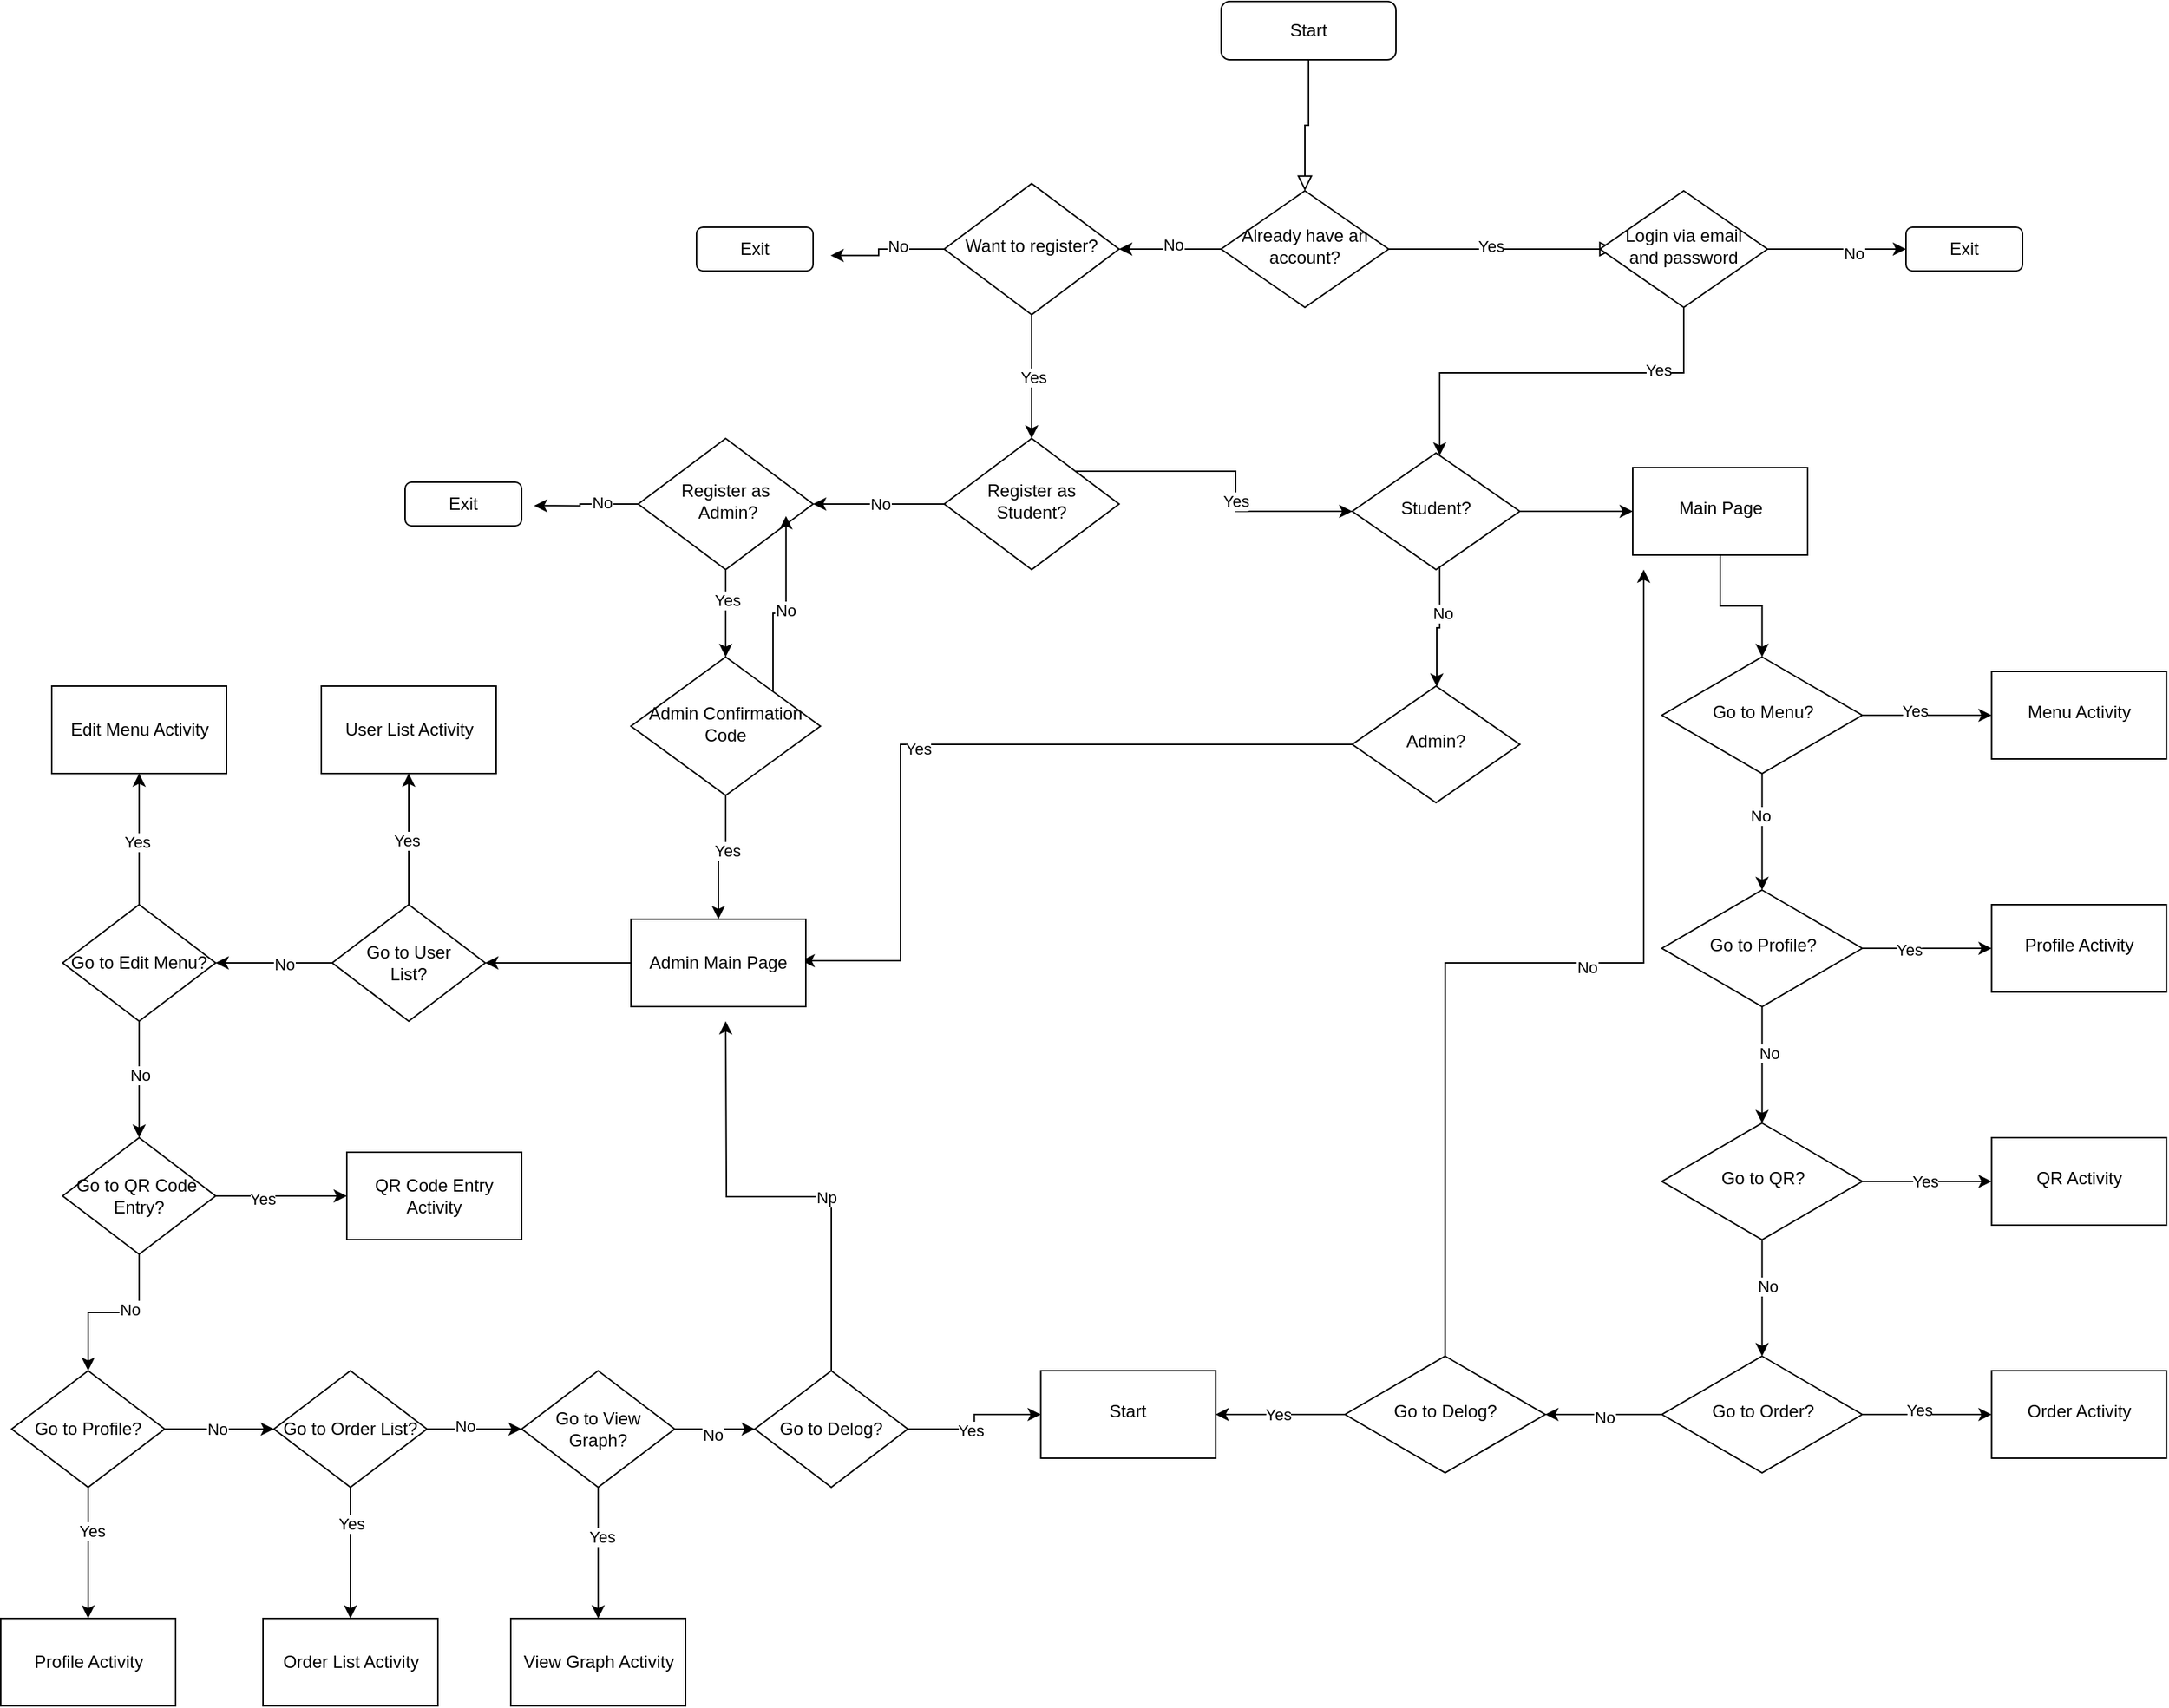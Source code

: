 <mxfile version="24.4.8" type="github">
  <diagram id="C5RBs43oDa-KdzZeNtuy" name="Page-1">
    <mxGraphModel dx="4157" dy="1265" grid="1" gridSize="10" guides="1" tooltips="1" connect="1" arrows="1" fold="1" page="1" pageScale="1" pageWidth="827" pageHeight="1169" math="0" shadow="0">
      <root>
        <mxCell id="WIyWlLk6GJQsqaUBKTNV-0" />
        <mxCell id="WIyWlLk6GJQsqaUBKTNV-1" parent="WIyWlLk6GJQsqaUBKTNV-0" />
        <mxCell id="WIyWlLk6GJQsqaUBKTNV-2" value="" style="rounded=0;html=1;jettySize=auto;orthogonalLoop=1;fontSize=11;endArrow=block;endFill=0;endSize=8;strokeWidth=1;shadow=0;labelBackgroundColor=none;edgeStyle=orthogonalEdgeStyle;" parent="WIyWlLk6GJQsqaUBKTNV-1" source="WIyWlLk6GJQsqaUBKTNV-3" target="WIyWlLk6GJQsqaUBKTNV-6" edge="1">
          <mxGeometry relative="1" as="geometry" />
        </mxCell>
        <mxCell id="WIyWlLk6GJQsqaUBKTNV-3" value="Start" style="rounded=1;whiteSpace=wrap;html=1;fontSize=12;glass=0;strokeWidth=1;shadow=0;" parent="WIyWlLk6GJQsqaUBKTNV-1" vertex="1">
          <mxGeometry x="180" y="40" width="120" height="40" as="geometry" />
        </mxCell>
        <mxCell id="WIyWlLk6GJQsqaUBKTNV-5" value="" style="edgeStyle=orthogonalEdgeStyle;rounded=0;html=1;jettySize=auto;orthogonalLoop=1;fontSize=11;endArrow=block;endFill=0;endSize=8;strokeWidth=1;shadow=0;labelBackgroundColor=none;" parent="WIyWlLk6GJQsqaUBKTNV-1" source="WIyWlLk6GJQsqaUBKTNV-6" edge="1">
          <mxGeometry y="10" relative="1" as="geometry">
            <mxPoint as="offset" />
            <mxPoint x="450" y="210" as="targetPoint" />
          </mxGeometry>
        </mxCell>
        <mxCell id="UPKNqpDb2F0XAEcJruI5-4" value="Yes" style="edgeLabel;html=1;align=center;verticalAlign=middle;resizable=0;points=[];" vertex="1" connectable="0" parent="WIyWlLk6GJQsqaUBKTNV-5">
          <mxGeometry x="-0.103" y="2" relative="1" as="geometry">
            <mxPoint as="offset" />
          </mxGeometry>
        </mxCell>
        <mxCell id="UPKNqpDb2F0XAEcJruI5-2" value="" style="edgeStyle=orthogonalEdgeStyle;rounded=0;orthogonalLoop=1;jettySize=auto;html=1;" edge="1" parent="WIyWlLk6GJQsqaUBKTNV-1" source="WIyWlLk6GJQsqaUBKTNV-6" target="UPKNqpDb2F0XAEcJruI5-0">
          <mxGeometry relative="1" as="geometry" />
        </mxCell>
        <mxCell id="UPKNqpDb2F0XAEcJruI5-3" value="No&lt;div&gt;&lt;br&gt;&lt;/div&gt;" style="edgeLabel;html=1;align=center;verticalAlign=middle;resizable=0;points=[];" vertex="1" connectable="0" parent="UPKNqpDb2F0XAEcJruI5-2">
          <mxGeometry x="-0.054" y="4" relative="1" as="geometry">
            <mxPoint as="offset" />
          </mxGeometry>
        </mxCell>
        <mxCell id="WIyWlLk6GJQsqaUBKTNV-6" value="Already have an account?" style="rhombus;whiteSpace=wrap;html=1;shadow=0;fontFamily=Helvetica;fontSize=12;align=center;strokeWidth=1;spacing=6;spacingTop=-4;" parent="WIyWlLk6GJQsqaUBKTNV-1" vertex="1">
          <mxGeometry x="180" y="170" width="115" height="80" as="geometry" />
        </mxCell>
        <mxCell id="UPKNqpDb2F0XAEcJruI5-10" style="edgeStyle=orthogonalEdgeStyle;rounded=0;orthogonalLoop=1;jettySize=auto;html=1;exitX=0.5;exitY=1;exitDx=0;exitDy=0;entryX=0.5;entryY=0;entryDx=0;entryDy=0;" edge="1" parent="WIyWlLk6GJQsqaUBKTNV-1" source="UPKNqpDb2F0XAEcJruI5-0" target="UPKNqpDb2F0XAEcJruI5-9">
          <mxGeometry relative="1" as="geometry" />
        </mxCell>
        <mxCell id="UPKNqpDb2F0XAEcJruI5-11" value="Yes" style="edgeLabel;html=1;align=center;verticalAlign=middle;resizable=0;points=[];" vertex="1" connectable="0" parent="UPKNqpDb2F0XAEcJruI5-10">
          <mxGeometry x="0.038" y="1" relative="1" as="geometry">
            <mxPoint y="-1" as="offset" />
          </mxGeometry>
        </mxCell>
        <mxCell id="UPKNqpDb2F0XAEcJruI5-0" value="Want to register?" style="rhombus;whiteSpace=wrap;html=1;shadow=0;fontFamily=Helvetica;fontSize=12;align=center;strokeWidth=1;spacing=6;spacingTop=-4;" vertex="1" parent="WIyWlLk6GJQsqaUBKTNV-1">
          <mxGeometry x="-10" y="165" width="120" height="90" as="geometry" />
        </mxCell>
        <mxCell id="UPKNqpDb2F0XAEcJruI5-25" value="" style="edgeStyle=orthogonalEdgeStyle;rounded=0;orthogonalLoop=1;jettySize=auto;html=1;" edge="1" parent="WIyWlLk6GJQsqaUBKTNV-1" source="UPKNqpDb2F0XAEcJruI5-5" target="UPKNqpDb2F0XAEcJruI5-23">
          <mxGeometry relative="1" as="geometry" />
        </mxCell>
        <mxCell id="UPKNqpDb2F0XAEcJruI5-26" value="No" style="edgeLabel;html=1;align=center;verticalAlign=middle;resizable=0;points=[];" vertex="1" connectable="0" parent="UPKNqpDb2F0XAEcJruI5-25">
          <mxGeometry x="0.225" y="-3" relative="1" as="geometry">
            <mxPoint x="1" as="offset" />
          </mxGeometry>
        </mxCell>
        <mxCell id="UPKNqpDb2F0XAEcJruI5-40" value="" style="edgeStyle=orthogonalEdgeStyle;rounded=0;orthogonalLoop=1;jettySize=auto;html=1;" edge="1" parent="WIyWlLk6GJQsqaUBKTNV-1" source="UPKNqpDb2F0XAEcJruI5-5" target="UPKNqpDb2F0XAEcJruI5-39">
          <mxGeometry relative="1" as="geometry">
            <Array as="points">
              <mxPoint x="498" y="295" />
              <mxPoint x="330" y="295" />
              <mxPoint x="330" y="380" />
            </Array>
          </mxGeometry>
        </mxCell>
        <mxCell id="UPKNqpDb2F0XAEcJruI5-44" value="Yes" style="edgeLabel;html=1;align=center;verticalAlign=middle;resizable=0;points=[];" vertex="1" connectable="0" parent="UPKNqpDb2F0XAEcJruI5-40">
          <mxGeometry x="-0.537" y="-2" relative="1" as="geometry">
            <mxPoint as="offset" />
          </mxGeometry>
        </mxCell>
        <mxCell id="UPKNqpDb2F0XAEcJruI5-5" value="Login via email&lt;div&gt;and password&lt;/div&gt;" style="rhombus;whiteSpace=wrap;html=1;shadow=0;fontFamily=Helvetica;fontSize=12;align=center;strokeWidth=1;spacing=6;spacingTop=-4;" vertex="1" parent="WIyWlLk6GJQsqaUBKTNV-1">
          <mxGeometry x="440" y="170" width="115" height="80" as="geometry" />
        </mxCell>
        <mxCell id="UPKNqpDb2F0XAEcJruI5-6" value="Exit" style="rounded=1;whiteSpace=wrap;html=1;" vertex="1" parent="WIyWlLk6GJQsqaUBKTNV-1">
          <mxGeometry x="-180" y="195" width="80" height="30" as="geometry" />
        </mxCell>
        <mxCell id="UPKNqpDb2F0XAEcJruI5-7" style="edgeStyle=orthogonalEdgeStyle;rounded=0;orthogonalLoop=1;jettySize=auto;html=1;exitX=0;exitY=0.5;exitDx=0;exitDy=0;entryX=1.15;entryY=0.647;entryDx=0;entryDy=0;entryPerimeter=0;" edge="1" parent="WIyWlLk6GJQsqaUBKTNV-1" source="UPKNqpDb2F0XAEcJruI5-0" target="UPKNqpDb2F0XAEcJruI5-6">
          <mxGeometry relative="1" as="geometry" />
        </mxCell>
        <mxCell id="UPKNqpDb2F0XAEcJruI5-8" value="No" style="edgeLabel;html=1;align=center;verticalAlign=middle;resizable=0;points=[];" vertex="1" connectable="0" parent="UPKNqpDb2F0XAEcJruI5-7">
          <mxGeometry x="-0.22" y="-2" relative="1" as="geometry">
            <mxPoint as="offset" />
          </mxGeometry>
        </mxCell>
        <mxCell id="UPKNqpDb2F0XAEcJruI5-15" style="edgeStyle=orthogonalEdgeStyle;rounded=0;orthogonalLoop=1;jettySize=auto;html=1;exitX=0;exitY=0.5;exitDx=0;exitDy=0;entryX=1;entryY=0.5;entryDx=0;entryDy=0;" edge="1" parent="WIyWlLk6GJQsqaUBKTNV-1" source="UPKNqpDb2F0XAEcJruI5-9" target="UPKNqpDb2F0XAEcJruI5-14">
          <mxGeometry relative="1" as="geometry" />
        </mxCell>
        <mxCell id="UPKNqpDb2F0XAEcJruI5-16" value="No" style="edgeLabel;html=1;align=center;verticalAlign=middle;resizable=0;points=[];" vertex="1" connectable="0" parent="UPKNqpDb2F0XAEcJruI5-15">
          <mxGeometry x="-0.025" relative="1" as="geometry">
            <mxPoint as="offset" />
          </mxGeometry>
        </mxCell>
        <mxCell id="UPKNqpDb2F0XAEcJruI5-49" style="edgeStyle=orthogonalEdgeStyle;rounded=0;orthogonalLoop=1;jettySize=auto;html=1;exitX=1;exitY=0;exitDx=0;exitDy=0;" edge="1" parent="WIyWlLk6GJQsqaUBKTNV-1" source="UPKNqpDb2F0XAEcJruI5-9" target="UPKNqpDb2F0XAEcJruI5-39">
          <mxGeometry relative="1" as="geometry" />
        </mxCell>
        <mxCell id="UPKNqpDb2F0XAEcJruI5-50" value="Yes" style="edgeLabel;html=1;align=center;verticalAlign=middle;resizable=0;points=[];" vertex="1" connectable="0" parent="UPKNqpDb2F0XAEcJruI5-49">
          <mxGeometry x="0.196" relative="1" as="geometry">
            <mxPoint as="offset" />
          </mxGeometry>
        </mxCell>
        <mxCell id="UPKNqpDb2F0XAEcJruI5-9" value="Register as Student?" style="rhombus;whiteSpace=wrap;html=1;shadow=0;fontFamily=Helvetica;fontSize=12;align=center;strokeWidth=1;spacing=6;spacingTop=-4;" vertex="1" parent="WIyWlLk6GJQsqaUBKTNV-1">
          <mxGeometry x="-10" y="340" width="120" height="90" as="geometry" />
        </mxCell>
        <mxCell id="UPKNqpDb2F0XAEcJruI5-32" value="" style="edgeStyle=orthogonalEdgeStyle;rounded=0;orthogonalLoop=1;jettySize=auto;html=1;" edge="1" parent="WIyWlLk6GJQsqaUBKTNV-1" source="UPKNqpDb2F0XAEcJruI5-14" target="UPKNqpDb2F0XAEcJruI5-29">
          <mxGeometry relative="1" as="geometry" />
        </mxCell>
        <mxCell id="UPKNqpDb2F0XAEcJruI5-33" value="Yes" style="edgeLabel;html=1;align=center;verticalAlign=middle;resizable=0;points=[];" vertex="1" connectable="0" parent="UPKNqpDb2F0XAEcJruI5-32">
          <mxGeometry x="-0.304" y="1" relative="1" as="geometry">
            <mxPoint as="offset" />
          </mxGeometry>
        </mxCell>
        <mxCell id="UPKNqpDb2F0XAEcJruI5-14" value="Register as&lt;div&gt;&amp;nbsp;Admin?&lt;/div&gt;" style="rhombus;whiteSpace=wrap;html=1;shadow=0;fontFamily=Helvetica;fontSize=12;align=center;strokeWidth=1;spacing=6;spacingTop=-4;" vertex="1" parent="WIyWlLk6GJQsqaUBKTNV-1">
          <mxGeometry x="-220" y="340" width="120" height="90" as="geometry" />
        </mxCell>
        <mxCell id="UPKNqpDb2F0XAEcJruI5-19" value="Exit" style="rounded=1;whiteSpace=wrap;html=1;" vertex="1" parent="WIyWlLk6GJQsqaUBKTNV-1">
          <mxGeometry x="-380" y="370" width="80" height="30" as="geometry" />
        </mxCell>
        <mxCell id="UPKNqpDb2F0XAEcJruI5-20" style="edgeStyle=orthogonalEdgeStyle;rounded=0;orthogonalLoop=1;jettySize=auto;html=1;exitX=0;exitY=0.5;exitDx=0;exitDy=0;entryX=1.106;entryY=0.539;entryDx=0;entryDy=0;entryPerimeter=0;" edge="1" parent="WIyWlLk6GJQsqaUBKTNV-1" source="UPKNqpDb2F0XAEcJruI5-14" target="UPKNqpDb2F0XAEcJruI5-19">
          <mxGeometry relative="1" as="geometry" />
        </mxCell>
        <mxCell id="UPKNqpDb2F0XAEcJruI5-28" value="No" style="edgeLabel;html=1;align=center;verticalAlign=middle;resizable=0;points=[];" vertex="1" connectable="0" parent="UPKNqpDb2F0XAEcJruI5-20">
          <mxGeometry x="-0.294" y="-1" relative="1" as="geometry">
            <mxPoint as="offset" />
          </mxGeometry>
        </mxCell>
        <mxCell id="UPKNqpDb2F0XAEcJruI5-23" value="Exit" style="rounded=1;whiteSpace=wrap;html=1;" vertex="1" parent="WIyWlLk6GJQsqaUBKTNV-1">
          <mxGeometry x="650" y="195" width="80" height="30" as="geometry" />
        </mxCell>
        <mxCell id="UPKNqpDb2F0XAEcJruI5-37" value="" style="edgeStyle=orthogonalEdgeStyle;rounded=0;orthogonalLoop=1;jettySize=auto;html=1;entryX=0.5;entryY=0;entryDx=0;entryDy=0;" edge="1" parent="WIyWlLk6GJQsqaUBKTNV-1" source="UPKNqpDb2F0XAEcJruI5-29" target="UPKNqpDb2F0XAEcJruI5-56">
          <mxGeometry relative="1" as="geometry">
            <mxPoint x="-160" y="660" as="targetPoint" />
          </mxGeometry>
        </mxCell>
        <mxCell id="UPKNqpDb2F0XAEcJruI5-38" value="Yes" style="edgeLabel;html=1;align=center;verticalAlign=middle;resizable=0;points=[];" vertex="1" connectable="0" parent="UPKNqpDb2F0XAEcJruI5-37">
          <mxGeometry x="-0.153" y="1" relative="1" as="geometry">
            <mxPoint as="offset" />
          </mxGeometry>
        </mxCell>
        <mxCell id="UPKNqpDb2F0XAEcJruI5-29" value="Admin Confirmation&lt;div&gt;Code&lt;/div&gt;" style="rhombus;whiteSpace=wrap;html=1;shadow=0;fontFamily=Helvetica;fontSize=12;align=center;strokeWidth=1;spacing=6;spacingTop=-4;" vertex="1" parent="WIyWlLk6GJQsqaUBKTNV-1">
          <mxGeometry x="-225" y="490" width="130" height="95" as="geometry" />
        </mxCell>
        <mxCell id="UPKNqpDb2F0XAEcJruI5-34" style="edgeStyle=orthogonalEdgeStyle;rounded=0;orthogonalLoop=1;jettySize=auto;html=1;exitX=1;exitY=0;exitDx=0;exitDy=0;entryX=0.845;entryY=0.592;entryDx=0;entryDy=0;entryPerimeter=0;" edge="1" parent="WIyWlLk6GJQsqaUBKTNV-1" source="UPKNqpDb2F0XAEcJruI5-29" target="UPKNqpDb2F0XAEcJruI5-14">
          <mxGeometry relative="1" as="geometry" />
        </mxCell>
        <mxCell id="UPKNqpDb2F0XAEcJruI5-35" value="No" style="edgeLabel;html=1;align=center;verticalAlign=middle;resizable=0;points=[];" vertex="1" connectable="0" parent="UPKNqpDb2F0XAEcJruI5-34">
          <mxGeometry x="0.001" y="1" relative="1" as="geometry">
            <mxPoint as="offset" />
          </mxGeometry>
        </mxCell>
        <mxCell id="UPKNqpDb2F0XAEcJruI5-42" value="" style="edgeStyle=orthogonalEdgeStyle;rounded=0;orthogonalLoop=1;jettySize=auto;html=1;" edge="1" parent="WIyWlLk6GJQsqaUBKTNV-1" source="UPKNqpDb2F0XAEcJruI5-39" target="UPKNqpDb2F0XAEcJruI5-41">
          <mxGeometry relative="1" as="geometry">
            <Array as="points">
              <mxPoint x="330" y="470" />
              <mxPoint x="328" y="470" />
            </Array>
          </mxGeometry>
        </mxCell>
        <mxCell id="UPKNqpDb2F0XAEcJruI5-43" value="No" style="edgeLabel;html=1;align=center;verticalAlign=middle;resizable=0;points=[];" vertex="1" connectable="0" parent="UPKNqpDb2F0XAEcJruI5-42">
          <mxGeometry x="-0.266" y="2" relative="1" as="geometry">
            <mxPoint as="offset" />
          </mxGeometry>
        </mxCell>
        <mxCell id="UPKNqpDb2F0XAEcJruI5-55" value="" style="edgeStyle=orthogonalEdgeStyle;rounded=0;orthogonalLoop=1;jettySize=auto;html=1;" edge="1" parent="WIyWlLk6GJQsqaUBKTNV-1" source="UPKNqpDb2F0XAEcJruI5-39" target="UPKNqpDb2F0XAEcJruI5-54">
          <mxGeometry relative="1" as="geometry" />
        </mxCell>
        <mxCell id="UPKNqpDb2F0XAEcJruI5-39" value="Student?" style="rhombus;whiteSpace=wrap;html=1;shadow=0;fontFamily=Helvetica;fontSize=12;align=center;strokeWidth=1;spacing=6;spacingTop=-4;" vertex="1" parent="WIyWlLk6GJQsqaUBKTNV-1">
          <mxGeometry x="270" y="350" width="115" height="80" as="geometry" />
        </mxCell>
        <mxCell id="UPKNqpDb2F0XAEcJruI5-41" value="Admin?" style="rhombus;whiteSpace=wrap;html=1;shadow=0;fontFamily=Helvetica;fontSize=12;align=center;strokeWidth=1;spacing=6;spacingTop=-4;" vertex="1" parent="WIyWlLk6GJQsqaUBKTNV-1">
          <mxGeometry x="270" y="510" width="115" height="80" as="geometry" />
        </mxCell>
        <mxCell id="UPKNqpDb2F0XAEcJruI5-45" style="edgeStyle=orthogonalEdgeStyle;rounded=0;orthogonalLoop=1;jettySize=auto;html=1;entryX=0.891;entryY=0.3;entryDx=0;entryDy=0;entryPerimeter=0;" edge="1" parent="WIyWlLk6GJQsqaUBKTNV-1" source="UPKNqpDb2F0XAEcJruI5-41">
          <mxGeometry relative="1" as="geometry">
            <mxPoint x="300" y="580" as="sourcePoint" />
            <mxPoint x="-107.92" y="698.5" as="targetPoint" />
            <Array as="points">
              <mxPoint x="-40" y="550" />
              <mxPoint x="-40" y="699" />
            </Array>
          </mxGeometry>
        </mxCell>
        <mxCell id="UPKNqpDb2F0XAEcJruI5-46" value="Yes" style="edgeLabel;html=1;align=center;verticalAlign=middle;resizable=0;points=[];" vertex="1" connectable="0" parent="UPKNqpDb2F0XAEcJruI5-45">
          <mxGeometry x="0.132" y="3" relative="1" as="geometry">
            <mxPoint as="offset" />
          </mxGeometry>
        </mxCell>
        <mxCell id="UPKNqpDb2F0XAEcJruI5-58" value="" style="edgeStyle=orthogonalEdgeStyle;rounded=0;orthogonalLoop=1;jettySize=auto;html=1;" edge="1" parent="WIyWlLk6GJQsqaUBKTNV-1" source="UPKNqpDb2F0XAEcJruI5-54" target="UPKNqpDb2F0XAEcJruI5-57">
          <mxGeometry relative="1" as="geometry" />
        </mxCell>
        <mxCell id="UPKNqpDb2F0XAEcJruI5-54" value="Main Page" style="whiteSpace=wrap;html=1;shadow=0;strokeWidth=1;spacing=6;spacingTop=-4;" vertex="1" parent="WIyWlLk6GJQsqaUBKTNV-1">
          <mxGeometry x="462.5" y="360" width="120" height="60" as="geometry" />
        </mxCell>
        <mxCell id="UPKNqpDb2F0XAEcJruI5-86" value="" style="edgeStyle=orthogonalEdgeStyle;rounded=0;orthogonalLoop=1;jettySize=auto;html=1;" edge="1" parent="WIyWlLk6GJQsqaUBKTNV-1" source="UPKNqpDb2F0XAEcJruI5-56" target="UPKNqpDb2F0XAEcJruI5-85">
          <mxGeometry relative="1" as="geometry" />
        </mxCell>
        <mxCell id="UPKNqpDb2F0XAEcJruI5-56" value="Admin Main Page" style="rounded=0;whiteSpace=wrap;html=1;" vertex="1" parent="WIyWlLk6GJQsqaUBKTNV-1">
          <mxGeometry x="-225" y="670" width="120" height="60" as="geometry" />
        </mxCell>
        <mxCell id="UPKNqpDb2F0XAEcJruI5-60" value="" style="edgeStyle=orthogonalEdgeStyle;rounded=0;orthogonalLoop=1;jettySize=auto;html=1;" edge="1" parent="WIyWlLk6GJQsqaUBKTNV-1" source="UPKNqpDb2F0XAEcJruI5-57" target="UPKNqpDb2F0XAEcJruI5-59">
          <mxGeometry relative="1" as="geometry" />
        </mxCell>
        <mxCell id="UPKNqpDb2F0XAEcJruI5-75" value="No" style="edgeLabel;html=1;align=center;verticalAlign=middle;resizable=0;points=[];" vertex="1" connectable="0" parent="UPKNqpDb2F0XAEcJruI5-60">
          <mxGeometry x="-0.272" y="-2" relative="1" as="geometry">
            <mxPoint as="offset" />
          </mxGeometry>
        </mxCell>
        <mxCell id="UPKNqpDb2F0XAEcJruI5-78" value="" style="edgeStyle=orthogonalEdgeStyle;rounded=0;orthogonalLoop=1;jettySize=auto;html=1;" edge="1" parent="WIyWlLk6GJQsqaUBKTNV-1" source="UPKNqpDb2F0XAEcJruI5-57" target="UPKNqpDb2F0XAEcJruI5-77">
          <mxGeometry relative="1" as="geometry" />
        </mxCell>
        <mxCell id="UPKNqpDb2F0XAEcJruI5-125" value="Yes" style="edgeLabel;html=1;align=center;verticalAlign=middle;resizable=0;points=[];" vertex="1" connectable="0" parent="UPKNqpDb2F0XAEcJruI5-78">
          <mxGeometry x="-0.199" y="3" relative="1" as="geometry">
            <mxPoint as="offset" />
          </mxGeometry>
        </mxCell>
        <mxCell id="UPKNqpDb2F0XAEcJruI5-57" value="Go to Menu?" style="rhombus;whiteSpace=wrap;html=1;shadow=0;strokeWidth=1;spacing=6;spacingTop=-4;" vertex="1" parent="WIyWlLk6GJQsqaUBKTNV-1">
          <mxGeometry x="482.5" y="490" width="137.5" height="80" as="geometry" />
        </mxCell>
        <mxCell id="UPKNqpDb2F0XAEcJruI5-62" value="" style="edgeStyle=orthogonalEdgeStyle;rounded=0;orthogonalLoop=1;jettySize=auto;html=1;" edge="1" parent="WIyWlLk6GJQsqaUBKTNV-1" source="UPKNqpDb2F0XAEcJruI5-59" target="UPKNqpDb2F0XAEcJruI5-61">
          <mxGeometry relative="1" as="geometry" />
        </mxCell>
        <mxCell id="UPKNqpDb2F0XAEcJruI5-74" value="No" style="edgeLabel;html=1;align=center;verticalAlign=middle;resizable=0;points=[];" vertex="1" connectable="0" parent="UPKNqpDb2F0XAEcJruI5-62">
          <mxGeometry x="-0.213" y="4" relative="1" as="geometry">
            <mxPoint as="offset" />
          </mxGeometry>
        </mxCell>
        <mxCell id="UPKNqpDb2F0XAEcJruI5-80" value="" style="edgeStyle=orthogonalEdgeStyle;rounded=0;orthogonalLoop=1;jettySize=auto;html=1;" edge="1" parent="WIyWlLk6GJQsqaUBKTNV-1" source="UPKNqpDb2F0XAEcJruI5-59" target="UPKNqpDb2F0XAEcJruI5-79">
          <mxGeometry relative="1" as="geometry" />
        </mxCell>
        <mxCell id="UPKNqpDb2F0XAEcJruI5-124" value="Yes" style="edgeLabel;html=1;align=center;verticalAlign=middle;resizable=0;points=[];" vertex="1" connectable="0" parent="UPKNqpDb2F0XAEcJruI5-80">
          <mxGeometry x="-0.279" y="-1" relative="1" as="geometry">
            <mxPoint as="offset" />
          </mxGeometry>
        </mxCell>
        <mxCell id="UPKNqpDb2F0XAEcJruI5-59" value="Go to Profile?" style="rhombus;whiteSpace=wrap;html=1;shadow=0;strokeWidth=1;spacing=6;spacingTop=-4;" vertex="1" parent="WIyWlLk6GJQsqaUBKTNV-1">
          <mxGeometry x="482.5" y="650" width="137.5" height="80" as="geometry" />
        </mxCell>
        <mxCell id="UPKNqpDb2F0XAEcJruI5-64" value="" style="edgeStyle=orthogonalEdgeStyle;rounded=0;orthogonalLoop=1;jettySize=auto;html=1;" edge="1" parent="WIyWlLk6GJQsqaUBKTNV-1" source="UPKNqpDb2F0XAEcJruI5-61" target="UPKNqpDb2F0XAEcJruI5-63">
          <mxGeometry relative="1" as="geometry" />
        </mxCell>
        <mxCell id="UPKNqpDb2F0XAEcJruI5-73" value="No" style="edgeLabel;html=1;align=center;verticalAlign=middle;resizable=0;points=[];" vertex="1" connectable="0" parent="UPKNqpDb2F0XAEcJruI5-64">
          <mxGeometry x="-0.213" y="3" relative="1" as="geometry">
            <mxPoint as="offset" />
          </mxGeometry>
        </mxCell>
        <mxCell id="UPKNqpDb2F0XAEcJruI5-82" value="" style="edgeStyle=orthogonalEdgeStyle;rounded=0;orthogonalLoop=1;jettySize=auto;html=1;" edge="1" parent="WIyWlLk6GJQsqaUBKTNV-1" source="UPKNqpDb2F0XAEcJruI5-61" target="UPKNqpDb2F0XAEcJruI5-81">
          <mxGeometry relative="1" as="geometry" />
        </mxCell>
        <mxCell id="UPKNqpDb2F0XAEcJruI5-122" value="Yes" style="edgeLabel;html=1;align=center;verticalAlign=middle;resizable=0;points=[];" vertex="1" connectable="0" parent="UPKNqpDb2F0XAEcJruI5-82">
          <mxGeometry x="-0.04" relative="1" as="geometry">
            <mxPoint as="offset" />
          </mxGeometry>
        </mxCell>
        <mxCell id="UPKNqpDb2F0XAEcJruI5-61" value="Go to QR?" style="rhombus;whiteSpace=wrap;html=1;shadow=0;strokeWidth=1;spacing=6;spacingTop=-4;" vertex="1" parent="WIyWlLk6GJQsqaUBKTNV-1">
          <mxGeometry x="482.5" y="810" width="137.5" height="80" as="geometry" />
        </mxCell>
        <mxCell id="UPKNqpDb2F0XAEcJruI5-66" value="" style="edgeStyle=orthogonalEdgeStyle;rounded=0;orthogonalLoop=1;jettySize=auto;html=1;" edge="1" parent="WIyWlLk6GJQsqaUBKTNV-1" source="UPKNqpDb2F0XAEcJruI5-63" target="UPKNqpDb2F0XAEcJruI5-65">
          <mxGeometry relative="1" as="geometry" />
        </mxCell>
        <mxCell id="UPKNqpDb2F0XAEcJruI5-72" value="No" style="edgeLabel;html=1;align=center;verticalAlign=middle;resizable=0;points=[];" vertex="1" connectable="0" parent="UPKNqpDb2F0XAEcJruI5-66">
          <mxGeometry x="-0.002" y="2" relative="1" as="geometry">
            <mxPoint as="offset" />
          </mxGeometry>
        </mxCell>
        <mxCell id="UPKNqpDb2F0XAEcJruI5-84" value="" style="edgeStyle=orthogonalEdgeStyle;rounded=0;orthogonalLoop=1;jettySize=auto;html=1;" edge="1" parent="WIyWlLk6GJQsqaUBKTNV-1" source="UPKNqpDb2F0XAEcJruI5-63" target="UPKNqpDb2F0XAEcJruI5-83">
          <mxGeometry relative="1" as="geometry" />
        </mxCell>
        <mxCell id="UPKNqpDb2F0XAEcJruI5-123" value="Yes" style="edgeLabel;html=1;align=center;verticalAlign=middle;resizable=0;points=[];" vertex="1" connectable="0" parent="UPKNqpDb2F0XAEcJruI5-84">
          <mxGeometry x="-0.12" y="3" relative="1" as="geometry">
            <mxPoint as="offset" />
          </mxGeometry>
        </mxCell>
        <mxCell id="UPKNqpDb2F0XAEcJruI5-63" value="Go to Order?" style="rhombus;whiteSpace=wrap;html=1;shadow=0;strokeWidth=1;spacing=6;spacingTop=-4;" vertex="1" parent="WIyWlLk6GJQsqaUBKTNV-1">
          <mxGeometry x="482.5" y="970" width="137.5" height="80" as="geometry" />
        </mxCell>
        <mxCell id="UPKNqpDb2F0XAEcJruI5-70" value="" style="edgeStyle=orthogonalEdgeStyle;rounded=0;orthogonalLoop=1;jettySize=auto;html=1;" edge="1" parent="WIyWlLk6GJQsqaUBKTNV-1" source="UPKNqpDb2F0XAEcJruI5-65" target="UPKNqpDb2F0XAEcJruI5-69">
          <mxGeometry relative="1" as="geometry" />
        </mxCell>
        <mxCell id="UPKNqpDb2F0XAEcJruI5-71" value="Yes" style="edgeLabel;html=1;align=center;verticalAlign=middle;resizable=0;points=[];" vertex="1" connectable="0" parent="UPKNqpDb2F0XAEcJruI5-70">
          <mxGeometry x="0.035" relative="1" as="geometry">
            <mxPoint as="offset" />
          </mxGeometry>
        </mxCell>
        <mxCell id="UPKNqpDb2F0XAEcJruI5-137" style="edgeStyle=orthogonalEdgeStyle;rounded=0;orthogonalLoop=1;jettySize=auto;html=1;exitX=0.5;exitY=0;exitDx=0;exitDy=0;" edge="1" parent="WIyWlLk6GJQsqaUBKTNV-1" source="UPKNqpDb2F0XAEcJruI5-65">
          <mxGeometry relative="1" as="geometry">
            <mxPoint x="470" y="430" as="targetPoint" />
            <Array as="points">
              <mxPoint x="334" y="700" />
              <mxPoint x="470" y="700" />
            </Array>
          </mxGeometry>
        </mxCell>
        <mxCell id="UPKNqpDb2F0XAEcJruI5-138" value="No" style="edgeLabel;html=1;align=center;verticalAlign=middle;resizable=0;points=[];" vertex="1" connectable="0" parent="UPKNqpDb2F0XAEcJruI5-137">
          <mxGeometry x="0.089" y="-3" relative="1" as="geometry">
            <mxPoint x="-1" as="offset" />
          </mxGeometry>
        </mxCell>
        <mxCell id="UPKNqpDb2F0XAEcJruI5-65" value="Go to Delog?" style="rhombus;whiteSpace=wrap;html=1;shadow=0;strokeWidth=1;spacing=6;spacingTop=-4;" vertex="1" parent="WIyWlLk6GJQsqaUBKTNV-1">
          <mxGeometry x="265" y="970" width="137.5" height="80" as="geometry" />
        </mxCell>
        <mxCell id="UPKNqpDb2F0XAEcJruI5-69" value="Start" style="whiteSpace=wrap;html=1;shadow=0;strokeWidth=1;spacing=6;spacingTop=-4;" vertex="1" parent="WIyWlLk6GJQsqaUBKTNV-1">
          <mxGeometry x="56.25" y="980" width="120" height="60" as="geometry" />
        </mxCell>
        <mxCell id="UPKNqpDb2F0XAEcJruI5-77" value="Menu Activity" style="whiteSpace=wrap;html=1;shadow=0;strokeWidth=1;spacing=6;spacingTop=-4;" vertex="1" parent="WIyWlLk6GJQsqaUBKTNV-1">
          <mxGeometry x="708.75" y="500" width="120" height="60" as="geometry" />
        </mxCell>
        <mxCell id="UPKNqpDb2F0XAEcJruI5-79" value="Profile Activity" style="whiteSpace=wrap;html=1;shadow=0;strokeWidth=1;spacing=6;spacingTop=-4;" vertex="1" parent="WIyWlLk6GJQsqaUBKTNV-1">
          <mxGeometry x="708.75" y="660" width="120" height="60" as="geometry" />
        </mxCell>
        <mxCell id="UPKNqpDb2F0XAEcJruI5-81" value="QR Activity" style="whiteSpace=wrap;html=1;shadow=0;strokeWidth=1;spacing=6;spacingTop=-4;" vertex="1" parent="WIyWlLk6GJQsqaUBKTNV-1">
          <mxGeometry x="708.75" y="820" width="120" height="60" as="geometry" />
        </mxCell>
        <mxCell id="UPKNqpDb2F0XAEcJruI5-83" value="Order Activity" style="whiteSpace=wrap;html=1;shadow=0;strokeWidth=1;spacing=6;spacingTop=-4;" vertex="1" parent="WIyWlLk6GJQsqaUBKTNV-1">
          <mxGeometry x="708.75" y="980" width="120" height="60" as="geometry" />
        </mxCell>
        <mxCell id="UPKNqpDb2F0XAEcJruI5-88" value="" style="edgeStyle=orthogonalEdgeStyle;rounded=0;orthogonalLoop=1;jettySize=auto;html=1;" edge="1" parent="WIyWlLk6GJQsqaUBKTNV-1" source="UPKNqpDb2F0XAEcJruI5-85" target="UPKNqpDb2F0XAEcJruI5-87">
          <mxGeometry relative="1" as="geometry" />
        </mxCell>
        <mxCell id="UPKNqpDb2F0XAEcJruI5-108" value="No" style="edgeLabel;html=1;align=center;verticalAlign=middle;resizable=0;points=[];" vertex="1" connectable="0" parent="UPKNqpDb2F0XAEcJruI5-88">
          <mxGeometry x="-0.168" y="1" relative="1" as="geometry">
            <mxPoint as="offset" />
          </mxGeometry>
        </mxCell>
        <mxCell id="UPKNqpDb2F0XAEcJruI5-131" value="" style="edgeStyle=orthogonalEdgeStyle;rounded=0;orthogonalLoop=1;jettySize=auto;html=1;" edge="1" parent="WIyWlLk6GJQsqaUBKTNV-1" source="UPKNqpDb2F0XAEcJruI5-85" target="UPKNqpDb2F0XAEcJruI5-130">
          <mxGeometry relative="1" as="geometry" />
        </mxCell>
        <mxCell id="UPKNqpDb2F0XAEcJruI5-132" value="Yes" style="edgeLabel;html=1;align=center;verticalAlign=middle;resizable=0;points=[];" vertex="1" connectable="0" parent="UPKNqpDb2F0XAEcJruI5-131">
          <mxGeometry x="-0.012" y="2" relative="1" as="geometry">
            <mxPoint as="offset" />
          </mxGeometry>
        </mxCell>
        <mxCell id="UPKNqpDb2F0XAEcJruI5-85" value="Go to User&lt;div&gt;List?&lt;/div&gt;" style="rhombus;whiteSpace=wrap;html=1;rounded=0;" vertex="1" parent="WIyWlLk6GJQsqaUBKTNV-1">
          <mxGeometry x="-430" y="660" width="105" height="80" as="geometry" />
        </mxCell>
        <mxCell id="UPKNqpDb2F0XAEcJruI5-92" value="" style="edgeStyle=orthogonalEdgeStyle;rounded=0;orthogonalLoop=1;jettySize=auto;html=1;" edge="1" parent="WIyWlLk6GJQsqaUBKTNV-1" source="UPKNqpDb2F0XAEcJruI5-87" target="UPKNqpDb2F0XAEcJruI5-91">
          <mxGeometry relative="1" as="geometry" />
        </mxCell>
        <mxCell id="UPKNqpDb2F0XAEcJruI5-107" value="No" style="edgeLabel;html=1;align=center;verticalAlign=middle;resizable=0;points=[];" vertex="1" connectable="0" parent="UPKNqpDb2F0XAEcJruI5-92">
          <mxGeometry x="-0.081" relative="1" as="geometry">
            <mxPoint as="offset" />
          </mxGeometry>
        </mxCell>
        <mxCell id="UPKNqpDb2F0XAEcJruI5-129" value="" style="edgeStyle=orthogonalEdgeStyle;rounded=0;orthogonalLoop=1;jettySize=auto;html=1;" edge="1" parent="WIyWlLk6GJQsqaUBKTNV-1" source="UPKNqpDb2F0XAEcJruI5-87" target="UPKNqpDb2F0XAEcJruI5-128">
          <mxGeometry relative="1" as="geometry" />
        </mxCell>
        <mxCell id="UPKNqpDb2F0XAEcJruI5-133" value="Yes" style="edgeLabel;html=1;align=center;verticalAlign=middle;resizable=0;points=[];" vertex="1" connectable="0" parent="UPKNqpDb2F0XAEcJruI5-129">
          <mxGeometry x="-0.046" y="2" relative="1" as="geometry">
            <mxPoint as="offset" />
          </mxGeometry>
        </mxCell>
        <mxCell id="UPKNqpDb2F0XAEcJruI5-87" value="Go to Edit Menu&lt;span style=&quot;background-color: initial;&quot;&gt;?&lt;/span&gt;" style="rhombus;whiteSpace=wrap;html=1;rounded=0;" vertex="1" parent="WIyWlLk6GJQsqaUBKTNV-1">
          <mxGeometry x="-615" y="660" width="105" height="80" as="geometry" />
        </mxCell>
        <mxCell id="UPKNqpDb2F0XAEcJruI5-94" value="" style="edgeStyle=orthogonalEdgeStyle;rounded=0;orthogonalLoop=1;jettySize=auto;html=1;" edge="1" parent="WIyWlLk6GJQsqaUBKTNV-1" source="UPKNqpDb2F0XAEcJruI5-91" target="UPKNqpDb2F0XAEcJruI5-93">
          <mxGeometry relative="1" as="geometry" />
        </mxCell>
        <mxCell id="UPKNqpDb2F0XAEcJruI5-106" value="No" style="edgeLabel;html=1;align=center;verticalAlign=middle;resizable=0;points=[];" vertex="1" connectable="0" parent="UPKNqpDb2F0XAEcJruI5-94">
          <mxGeometry x="-0.187" y="-2" relative="1" as="geometry">
            <mxPoint as="offset" />
          </mxGeometry>
        </mxCell>
        <mxCell id="UPKNqpDb2F0XAEcJruI5-127" value="" style="edgeStyle=orthogonalEdgeStyle;rounded=0;orthogonalLoop=1;jettySize=auto;html=1;" edge="1" parent="WIyWlLk6GJQsqaUBKTNV-1" source="UPKNqpDb2F0XAEcJruI5-91" target="UPKNqpDb2F0XAEcJruI5-126">
          <mxGeometry relative="1" as="geometry" />
        </mxCell>
        <mxCell id="UPKNqpDb2F0XAEcJruI5-134" value="Yes" style="edgeLabel;html=1;align=center;verticalAlign=middle;resizable=0;points=[];" vertex="1" connectable="0" parent="UPKNqpDb2F0XAEcJruI5-127">
          <mxGeometry x="-0.287" y="-2" relative="1" as="geometry">
            <mxPoint as="offset" />
          </mxGeometry>
        </mxCell>
        <mxCell id="UPKNqpDb2F0XAEcJruI5-91" value="Go to QR Code&amp;nbsp;&lt;div&gt;Entry?&lt;/div&gt;" style="rhombus;whiteSpace=wrap;html=1;rounded=0;" vertex="1" parent="WIyWlLk6GJQsqaUBKTNV-1">
          <mxGeometry x="-615" y="820" width="105" height="80" as="geometry" />
        </mxCell>
        <mxCell id="UPKNqpDb2F0XAEcJruI5-96" value="" style="edgeStyle=orthogonalEdgeStyle;rounded=0;orthogonalLoop=1;jettySize=auto;html=1;" edge="1" parent="WIyWlLk6GJQsqaUBKTNV-1" source="UPKNqpDb2F0XAEcJruI5-93" target="UPKNqpDb2F0XAEcJruI5-95">
          <mxGeometry relative="1" as="geometry" />
        </mxCell>
        <mxCell id="UPKNqpDb2F0XAEcJruI5-105" value="No" style="edgeLabel;html=1;align=center;verticalAlign=middle;resizable=0;points=[];" vertex="1" connectable="0" parent="UPKNqpDb2F0XAEcJruI5-96">
          <mxGeometry x="-0.076" relative="1" as="geometry">
            <mxPoint x="1" as="offset" />
          </mxGeometry>
        </mxCell>
        <mxCell id="UPKNqpDb2F0XAEcJruI5-111" value="" style="edgeStyle=orthogonalEdgeStyle;rounded=0;orthogonalLoop=1;jettySize=auto;html=1;" edge="1" parent="WIyWlLk6GJQsqaUBKTNV-1" source="UPKNqpDb2F0XAEcJruI5-93" target="UPKNqpDb2F0XAEcJruI5-110">
          <mxGeometry relative="1" as="geometry" />
        </mxCell>
        <mxCell id="UPKNqpDb2F0XAEcJruI5-117" value="&lt;span style=&quot;color: rgba(0, 0, 0, 0); font-family: monospace; font-size: 0px; text-align: start; background-color: rgb(251, 251, 251);&quot;&gt;%3CmxGraphModel%3E%3Croot%3E%3CmxCell%20id%3D%220%22%2F%3E%3CmxCell%20id%3D%221%22%20parent%3D%220%22%2F%3E%3CmxCell%20id%3D%222%22%20value%3D%22Yes%22%20style%3D%22edgeLabel%3Bhtml%3D1%3Balign%3Dcenter%3BverticalAlign%3Dmiddle%3Bresizable%3D0%3Bpoints%3D%5B%5D%3B%22%20vertex%3D%221%22%20connectable%3D%220%22%20parent%3D%221%22%3E%3CmxGeometry%20x%3D%227.276%22%20y%3D%221021.059%22%20as%3D%22geometry%22%2F%3E%3C%2FmxCell%3E%3C%2Froot%3E%3C%2FmxGraphModel%3E&lt;/span&gt;" style="edgeLabel;html=1;align=center;verticalAlign=middle;resizable=0;points=[];" vertex="1" connectable="0" parent="UPKNqpDb2F0XAEcJruI5-111">
          <mxGeometry x="-0.131" y="4" relative="1" as="geometry">
            <mxPoint as="offset" />
          </mxGeometry>
        </mxCell>
        <mxCell id="UPKNqpDb2F0XAEcJruI5-121" value="Yes" style="edgeLabel;html=1;align=center;verticalAlign=middle;resizable=0;points=[];" vertex="1" connectable="0" parent="UPKNqpDb2F0XAEcJruI5-111">
          <mxGeometry x="-0.34" y="2" relative="1" as="geometry">
            <mxPoint as="offset" />
          </mxGeometry>
        </mxCell>
        <mxCell id="UPKNqpDb2F0XAEcJruI5-93" value="Go to Profile?" style="rhombus;whiteSpace=wrap;html=1;rounded=0;" vertex="1" parent="WIyWlLk6GJQsqaUBKTNV-1">
          <mxGeometry x="-650" y="980" width="105" height="80" as="geometry" />
        </mxCell>
        <mxCell id="UPKNqpDb2F0XAEcJruI5-98" value="" style="edgeStyle=orthogonalEdgeStyle;rounded=0;orthogonalLoop=1;jettySize=auto;html=1;" edge="1" parent="WIyWlLk6GJQsqaUBKTNV-1" source="UPKNqpDb2F0XAEcJruI5-95" target="UPKNqpDb2F0XAEcJruI5-97">
          <mxGeometry relative="1" as="geometry" />
        </mxCell>
        <mxCell id="UPKNqpDb2F0XAEcJruI5-104" value="No" style="edgeLabel;html=1;align=center;verticalAlign=middle;resizable=0;points=[];" vertex="1" connectable="0" parent="UPKNqpDb2F0XAEcJruI5-98">
          <mxGeometry x="-0.224" y="2" relative="1" as="geometry">
            <mxPoint x="1" as="offset" />
          </mxGeometry>
        </mxCell>
        <mxCell id="UPKNqpDb2F0XAEcJruI5-113" value="" style="edgeStyle=orthogonalEdgeStyle;rounded=0;orthogonalLoop=1;jettySize=auto;html=1;" edge="1" parent="WIyWlLk6GJQsqaUBKTNV-1" source="UPKNqpDb2F0XAEcJruI5-95" target="UPKNqpDb2F0XAEcJruI5-112">
          <mxGeometry relative="1" as="geometry" />
        </mxCell>
        <mxCell id="UPKNqpDb2F0XAEcJruI5-118" value="&lt;span style=&quot;color: rgba(0, 0, 0, 0); font-family: monospace; font-size: 0px; text-align: start; background-color: rgb(251, 251, 251);&quot;&gt;%3CmxGraphModel%3E%3Croot%3E%3CmxCell%20id%3D%220%22%2F%3E%3CmxCell%20id%3D%221%22%20parent%3D%220%22%2F%3E%3CmxCell%20id%3D%222%22%20value%3D%22Yes%22%20style%3D%22edgeLabel%3Bhtml%3D1%3Balign%3Dcenter%3BverticalAlign%3Dmiddle%3Bresizable%3D0%3Bpoints%3D%5B%5D%3B%22%20vertex%3D%221%22%20connectable%3D%220%22%20parent%3D%221%22%3E%3CmxGeometry%20x%3D%227.276%22%20y%3D%221021.059%22%20as%3D%22geometry%22%2F%3E%3C%2FmxCell%3E%3C%2Froot%3E%3C%2FmxGraphModel%3E&lt;/span&gt;" style="edgeLabel;html=1;align=center;verticalAlign=middle;resizable=0;points=[];" vertex="1" connectable="0" parent="UPKNqpDb2F0XAEcJruI5-113">
          <mxGeometry x="-0.261" y="-1" relative="1" as="geometry">
            <mxPoint as="offset" />
          </mxGeometry>
        </mxCell>
        <mxCell id="UPKNqpDb2F0XAEcJruI5-120" value="Yes" style="edgeLabel;html=1;align=center;verticalAlign=middle;resizable=0;points=[];" vertex="1" connectable="0" parent="UPKNqpDb2F0XAEcJruI5-113">
          <mxGeometry x="-0.444" relative="1" as="geometry">
            <mxPoint as="offset" />
          </mxGeometry>
        </mxCell>
        <mxCell id="UPKNqpDb2F0XAEcJruI5-95" value="Go to Order List?" style="rhombus;whiteSpace=wrap;html=1;rounded=0;" vertex="1" parent="WIyWlLk6GJQsqaUBKTNV-1">
          <mxGeometry x="-470" y="980" width="105" height="80" as="geometry" />
        </mxCell>
        <mxCell id="UPKNqpDb2F0XAEcJruI5-100" value="" style="edgeStyle=orthogonalEdgeStyle;rounded=0;orthogonalLoop=1;jettySize=auto;html=1;" edge="1" parent="WIyWlLk6GJQsqaUBKTNV-1" source="UPKNqpDb2F0XAEcJruI5-97" target="UPKNqpDb2F0XAEcJruI5-99">
          <mxGeometry relative="1" as="geometry" />
        </mxCell>
        <mxCell id="UPKNqpDb2F0XAEcJruI5-103" value="No" style="edgeLabel;html=1;align=center;verticalAlign=middle;resizable=0;points=[];" vertex="1" connectable="0" parent="UPKNqpDb2F0XAEcJruI5-100">
          <mxGeometry x="-0.061" y="-4" relative="1" as="geometry">
            <mxPoint as="offset" />
          </mxGeometry>
        </mxCell>
        <mxCell id="UPKNqpDb2F0XAEcJruI5-115" value="" style="edgeStyle=orthogonalEdgeStyle;rounded=0;orthogonalLoop=1;jettySize=auto;html=1;" edge="1" parent="WIyWlLk6GJQsqaUBKTNV-1" source="UPKNqpDb2F0XAEcJruI5-97" target="UPKNqpDb2F0XAEcJruI5-114">
          <mxGeometry relative="1" as="geometry" />
        </mxCell>
        <mxCell id="UPKNqpDb2F0XAEcJruI5-119" value="Yes" style="edgeLabel;html=1;align=center;verticalAlign=middle;resizable=0;points=[];" vertex="1" connectable="0" parent="UPKNqpDb2F0XAEcJruI5-115">
          <mxGeometry x="-0.261" y="2" relative="1" as="geometry">
            <mxPoint as="offset" />
          </mxGeometry>
        </mxCell>
        <mxCell id="UPKNqpDb2F0XAEcJruI5-97" value="Go to View&lt;div&gt;Graph?&lt;/div&gt;" style="rhombus;whiteSpace=wrap;html=1;rounded=0;" vertex="1" parent="WIyWlLk6GJQsqaUBKTNV-1">
          <mxGeometry x="-300" y="980" width="105" height="80" as="geometry" />
        </mxCell>
        <mxCell id="UPKNqpDb2F0XAEcJruI5-101" value="" style="edgeStyle=orthogonalEdgeStyle;rounded=0;orthogonalLoop=1;jettySize=auto;html=1;" edge="1" parent="WIyWlLk6GJQsqaUBKTNV-1" source="UPKNqpDb2F0XAEcJruI5-99" target="UPKNqpDb2F0XAEcJruI5-69">
          <mxGeometry relative="1" as="geometry" />
        </mxCell>
        <mxCell id="UPKNqpDb2F0XAEcJruI5-102" value="Yes" style="edgeLabel;html=1;align=center;verticalAlign=middle;resizable=0;points=[];" vertex="1" connectable="0" parent="UPKNqpDb2F0XAEcJruI5-101">
          <mxGeometry x="-0.164" y="-1" relative="1" as="geometry">
            <mxPoint as="offset" />
          </mxGeometry>
        </mxCell>
        <mxCell id="UPKNqpDb2F0XAEcJruI5-135" style="edgeStyle=orthogonalEdgeStyle;rounded=0;orthogonalLoop=1;jettySize=auto;html=1;exitX=0.5;exitY=0;exitDx=0;exitDy=0;" edge="1" parent="WIyWlLk6GJQsqaUBKTNV-1" source="UPKNqpDb2F0XAEcJruI5-99">
          <mxGeometry relative="1" as="geometry">
            <mxPoint x="-160" y="740" as="targetPoint" />
          </mxGeometry>
        </mxCell>
        <mxCell id="UPKNqpDb2F0XAEcJruI5-136" value="Np" style="edgeLabel;html=1;align=center;verticalAlign=middle;resizable=0;points=[];" vertex="1" connectable="0" parent="UPKNqpDb2F0XAEcJruI5-135">
          <mxGeometry x="-0.216" relative="1" as="geometry">
            <mxPoint x="-1" as="offset" />
          </mxGeometry>
        </mxCell>
        <mxCell id="UPKNqpDb2F0XAEcJruI5-99" value="Go to Delog&lt;span style=&quot;background-color: initial;&quot;&gt;?&lt;/span&gt;" style="rhombus;whiteSpace=wrap;html=1;rounded=0;" vertex="1" parent="WIyWlLk6GJQsqaUBKTNV-1">
          <mxGeometry x="-140" y="980" width="105" height="80" as="geometry" />
        </mxCell>
        <mxCell id="UPKNqpDb2F0XAEcJruI5-110" value="Profile Activity" style="whiteSpace=wrap;html=1;rounded=0;" vertex="1" parent="WIyWlLk6GJQsqaUBKTNV-1">
          <mxGeometry x="-657.5" y="1150" width="120" height="60" as="geometry" />
        </mxCell>
        <mxCell id="UPKNqpDb2F0XAEcJruI5-112" value="Order List Activity" style="whiteSpace=wrap;html=1;rounded=0;" vertex="1" parent="WIyWlLk6GJQsqaUBKTNV-1">
          <mxGeometry x="-477.5" y="1150" width="120" height="60" as="geometry" />
        </mxCell>
        <mxCell id="UPKNqpDb2F0XAEcJruI5-114" value="View Graph Activity" style="whiteSpace=wrap;html=1;rounded=0;" vertex="1" parent="WIyWlLk6GJQsqaUBKTNV-1">
          <mxGeometry x="-307.5" y="1150" width="120" height="60" as="geometry" />
        </mxCell>
        <mxCell id="UPKNqpDb2F0XAEcJruI5-126" value="QR Code Entry&lt;div&gt;Activity&lt;/div&gt;" style="whiteSpace=wrap;html=1;rounded=0;" vertex="1" parent="WIyWlLk6GJQsqaUBKTNV-1">
          <mxGeometry x="-420" y="830" width="120" height="60" as="geometry" />
        </mxCell>
        <mxCell id="UPKNqpDb2F0XAEcJruI5-128" value="Edit Menu Activity" style="whiteSpace=wrap;html=1;rounded=0;" vertex="1" parent="WIyWlLk6GJQsqaUBKTNV-1">
          <mxGeometry x="-622.5" y="510" width="120" height="60" as="geometry" />
        </mxCell>
        <mxCell id="UPKNqpDb2F0XAEcJruI5-130" value="User List Activity" style="whiteSpace=wrap;html=1;rounded=0;" vertex="1" parent="WIyWlLk6GJQsqaUBKTNV-1">
          <mxGeometry x="-437.5" y="510" width="120" height="60" as="geometry" />
        </mxCell>
      </root>
    </mxGraphModel>
  </diagram>
</mxfile>
